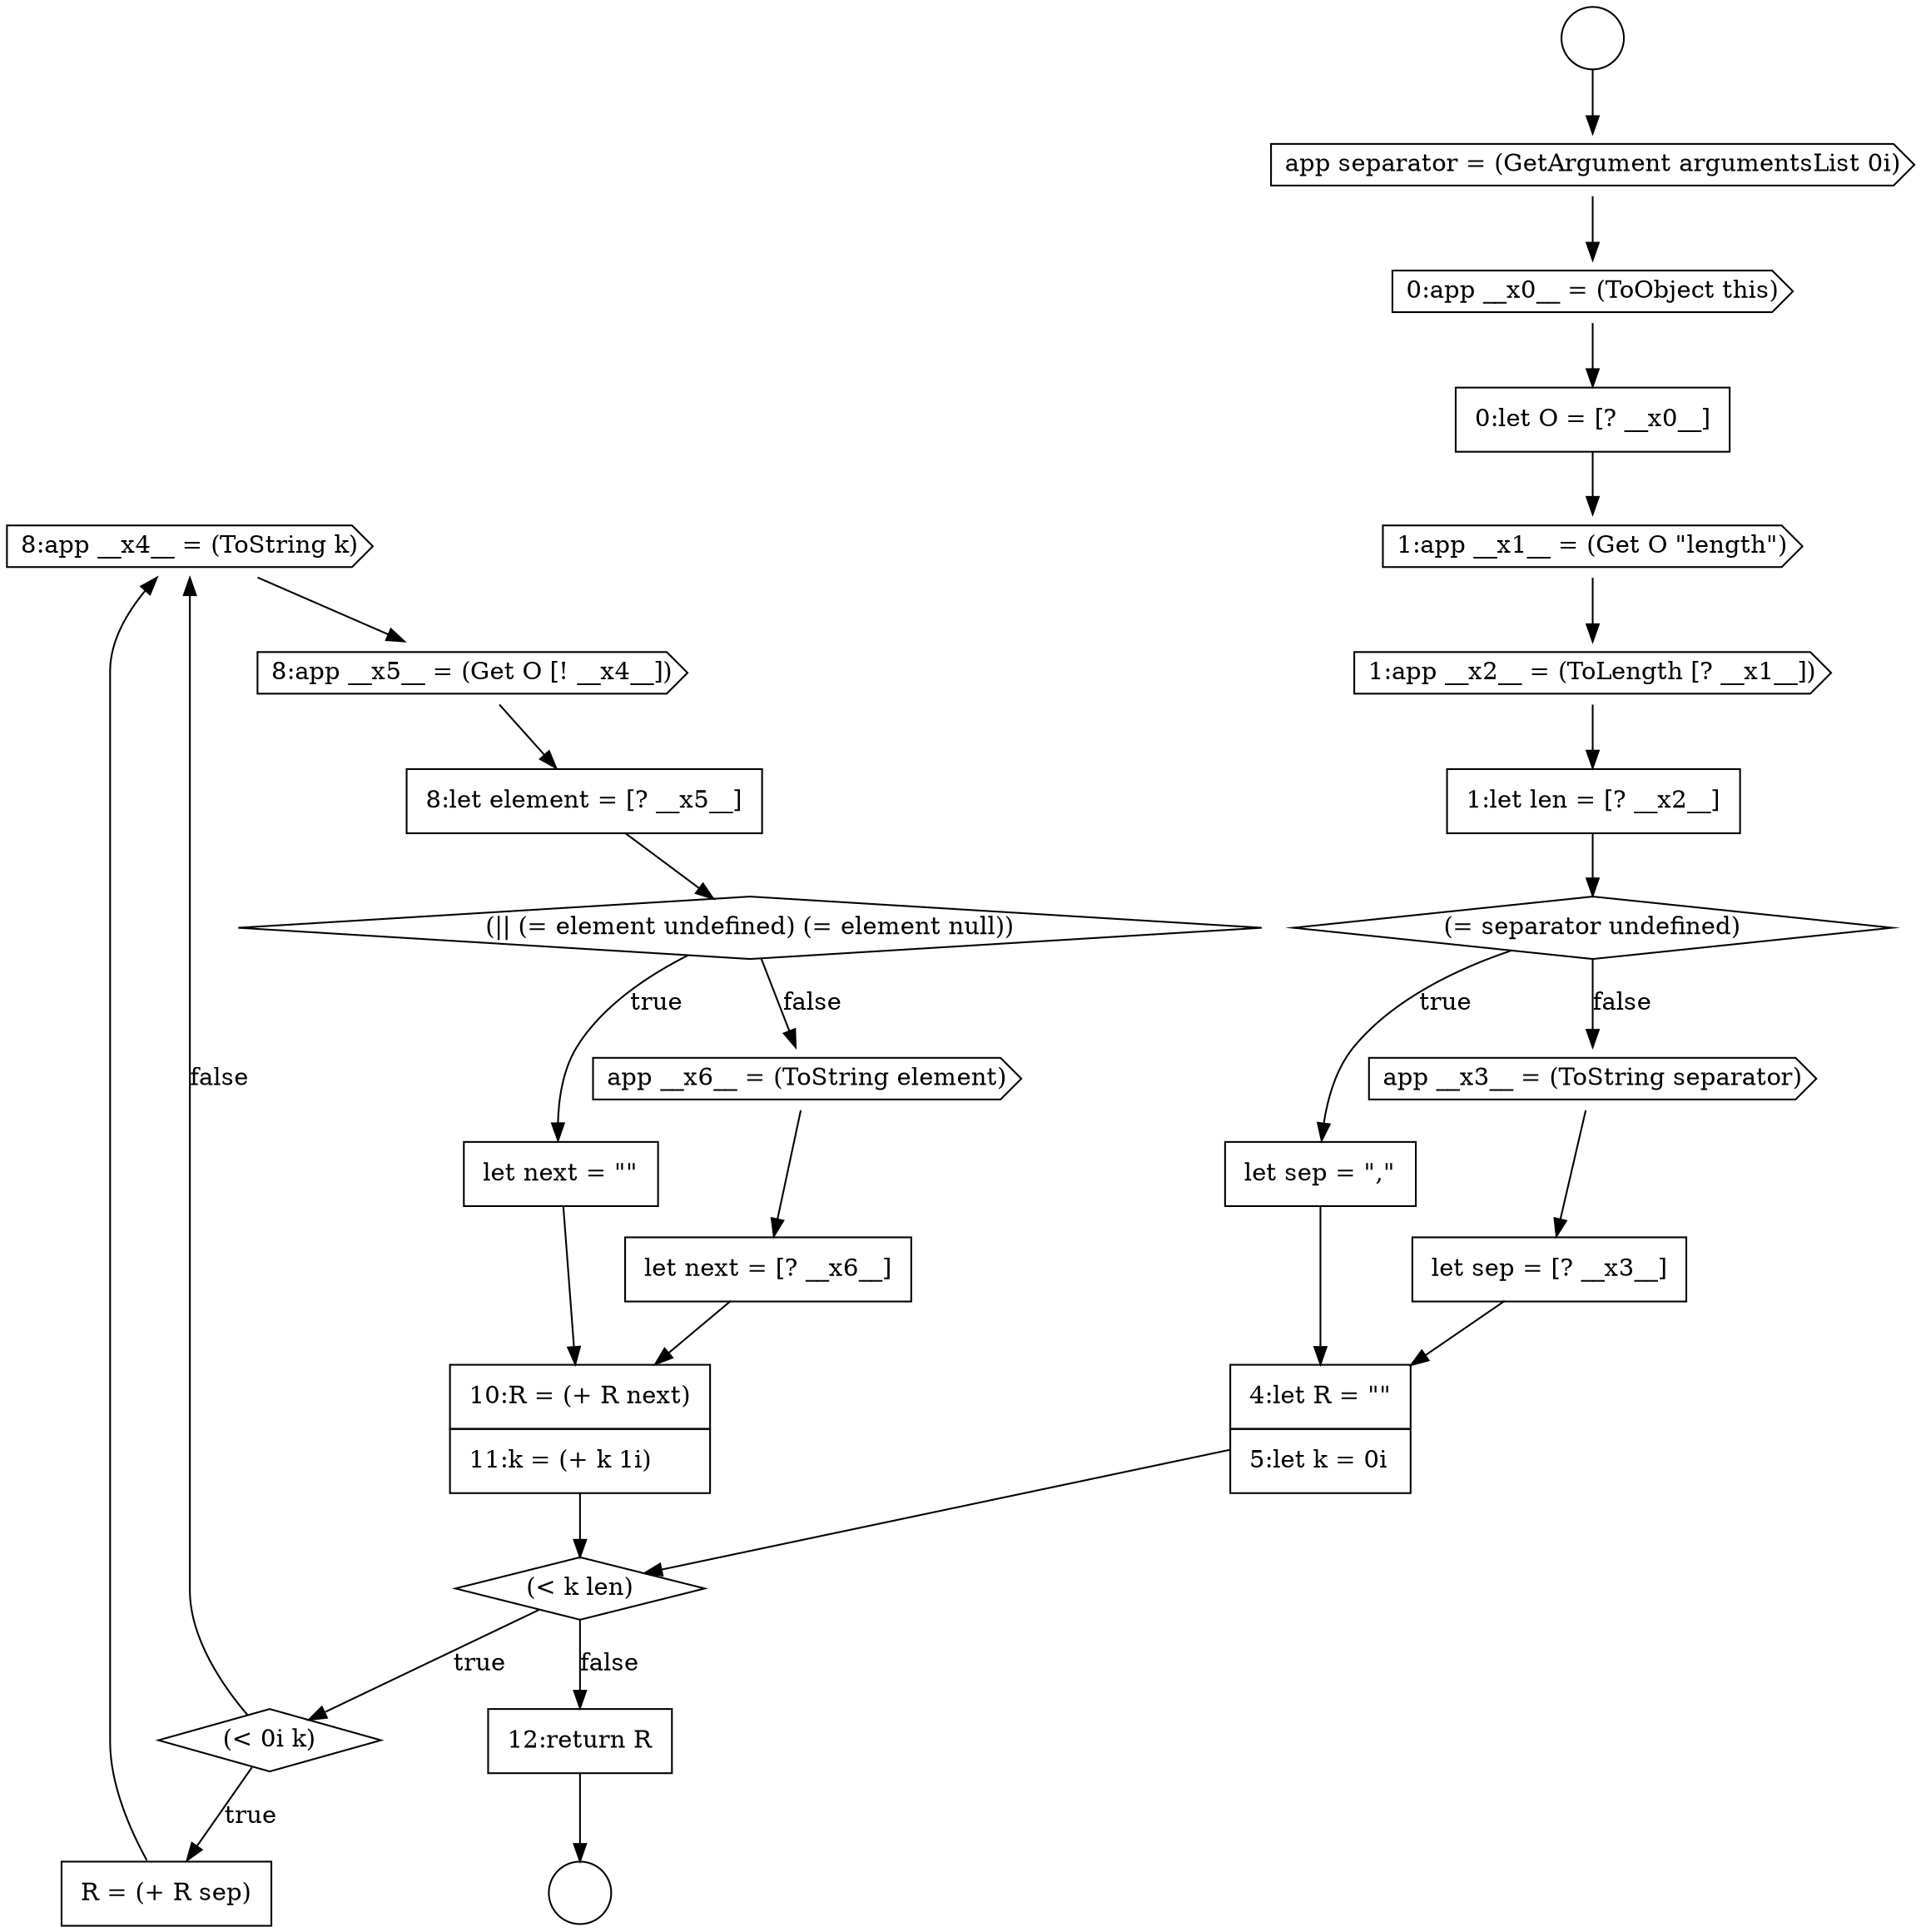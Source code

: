 digraph {
  node15098 [shape=cds, label=<<font color="black">8:app __x4__ = (ToString k)</font>> color="black" fillcolor="white" style=filled]
  node15083 [shape=circle label=" " color="black" fillcolor="white" style=filled]
  node15104 [shape=none, margin=0, label=<<font color="black">
    <table border="0" cellborder="1" cellspacing="0" cellpadding="10">
      <tr><td align="left">let next = [? __x6__]</td></tr>
    </table>
  </font>> color="black" fillcolor="white" style=filled]
  node15105 [shape=none, margin=0, label=<<font color="black">
    <table border="0" cellborder="1" cellspacing="0" cellpadding="10">
      <tr><td align="left">10:R = (+ R next)</td></tr>
      <tr><td align="left">11:k = (+ k 1i)</td></tr>
    </table>
  </font>> color="black" fillcolor="white" style=filled]
  node15089 [shape=none, margin=0, label=<<font color="black">
    <table border="0" cellborder="1" cellspacing="0" cellpadding="10">
      <tr><td align="left">1:let len = [? __x2__]</td></tr>
    </table>
  </font>> color="black" fillcolor="white" style=filled]
  node15101 [shape=diamond, label=<<font color="black">(|| (= element undefined) (= element null))</font>> color="black" fillcolor="white" style=filled]
  node15100 [shape=none, margin=0, label=<<font color="black">
    <table border="0" cellborder="1" cellspacing="0" cellpadding="10">
      <tr><td align="left">8:let element = [? __x5__]</td></tr>
    </table>
  </font>> color="black" fillcolor="white" style=filled]
  node15094 [shape=none, margin=0, label=<<font color="black">
    <table border="0" cellborder="1" cellspacing="0" cellpadding="10">
      <tr><td align="left">4:let R = &quot;&quot;</td></tr>
      <tr><td align="left">5:let k = 0i</td></tr>
    </table>
  </font>> color="black" fillcolor="white" style=filled]
  node15090 [shape=diamond, label=<<font color="black">(= separator undefined)</font>> color="black" fillcolor="white" style=filled]
  node15102 [shape=none, margin=0, label=<<font color="black">
    <table border="0" cellborder="1" cellspacing="0" cellpadding="10">
      <tr><td align="left">let next = &quot;&quot;</td></tr>
    </table>
  </font>> color="black" fillcolor="white" style=filled]
  node15084 [shape=cds, label=<<font color="black">app separator = (GetArgument argumentsList 0i)</font>> color="black" fillcolor="white" style=filled]
  node15099 [shape=cds, label=<<font color="black">8:app __x5__ = (Get O [! __x4__])</font>> color="black" fillcolor="white" style=filled]
  node15088 [shape=cds, label=<<font color="black">1:app __x2__ = (ToLength [? __x1__])</font>> color="black" fillcolor="white" style=filled]
  node15091 [shape=none, margin=0, label=<<font color="black">
    <table border="0" cellborder="1" cellspacing="0" cellpadding="10">
      <tr><td align="left">let sep = &quot;,&quot;</td></tr>
    </table>
  </font>> color="black" fillcolor="white" style=filled]
  node15096 [shape=diamond, label=<<font color="black">(&lt; 0i k)</font>> color="black" fillcolor="white" style=filled]
  node15092 [shape=cds, label=<<font color="black">app __x3__ = (ToString separator)</font>> color="black" fillcolor="white" style=filled]
  node15087 [shape=cds, label=<<font color="black">1:app __x1__ = (Get O &quot;length&quot;)</font>> color="black" fillcolor="white" style=filled]
  node15082 [shape=circle label=" " color="black" fillcolor="white" style=filled]
  node15097 [shape=none, margin=0, label=<<font color="black">
    <table border="0" cellborder="1" cellspacing="0" cellpadding="10">
      <tr><td align="left">R = (+ R sep)</td></tr>
    </table>
  </font>> color="black" fillcolor="white" style=filled]
  node15103 [shape=cds, label=<<font color="black">app __x6__ = (ToString element)</font>> color="black" fillcolor="white" style=filled]
  node15093 [shape=none, margin=0, label=<<font color="black">
    <table border="0" cellborder="1" cellspacing="0" cellpadding="10">
      <tr><td align="left">let sep = [? __x3__]</td></tr>
    </table>
  </font>> color="black" fillcolor="white" style=filled]
  node15086 [shape=none, margin=0, label=<<font color="black">
    <table border="0" cellborder="1" cellspacing="0" cellpadding="10">
      <tr><td align="left">0:let O = [? __x0__]</td></tr>
    </table>
  </font>> color="black" fillcolor="white" style=filled]
  node15106 [shape=none, margin=0, label=<<font color="black">
    <table border="0" cellborder="1" cellspacing="0" cellpadding="10">
      <tr><td align="left">12:return R</td></tr>
    </table>
  </font>> color="black" fillcolor="white" style=filled]
  node15095 [shape=diamond, label=<<font color="black">(&lt; k len)</font>> color="black" fillcolor="white" style=filled]
  node15085 [shape=cds, label=<<font color="black">0:app __x0__ = (ToObject this)</font>> color="black" fillcolor="white" style=filled]
  node15094 -> node15095 [ color="black"]
  node15097 -> node15098 [ color="black"]
  node15095 -> node15096 [label=<<font color="black">true</font>> color="black"]
  node15095 -> node15106 [label=<<font color="black">false</font>> color="black"]
  node15100 -> node15101 [ color="black"]
  node15104 -> node15105 [ color="black"]
  node15091 -> node15094 [ color="black"]
  node15087 -> node15088 [ color="black"]
  node15101 -> node15102 [label=<<font color="black">true</font>> color="black"]
  node15101 -> node15103 [label=<<font color="black">false</font>> color="black"]
  node15084 -> node15085 [ color="black"]
  node15093 -> node15094 [ color="black"]
  node15102 -> node15105 [ color="black"]
  node15098 -> node15099 [ color="black"]
  node15106 -> node15083 [ color="black"]
  node15103 -> node15104 [ color="black"]
  node15085 -> node15086 [ color="black"]
  node15096 -> node15097 [label=<<font color="black">true</font>> color="black"]
  node15096 -> node15098 [label=<<font color="black">false</font>> color="black"]
  node15099 -> node15100 [ color="black"]
  node15105 -> node15095 [ color="black"]
  node15086 -> node15087 [ color="black"]
  node15088 -> node15089 [ color="black"]
  node15092 -> node15093 [ color="black"]
  node15082 -> node15084 [ color="black"]
  node15090 -> node15091 [label=<<font color="black">true</font>> color="black"]
  node15090 -> node15092 [label=<<font color="black">false</font>> color="black"]
  node15089 -> node15090 [ color="black"]
}

